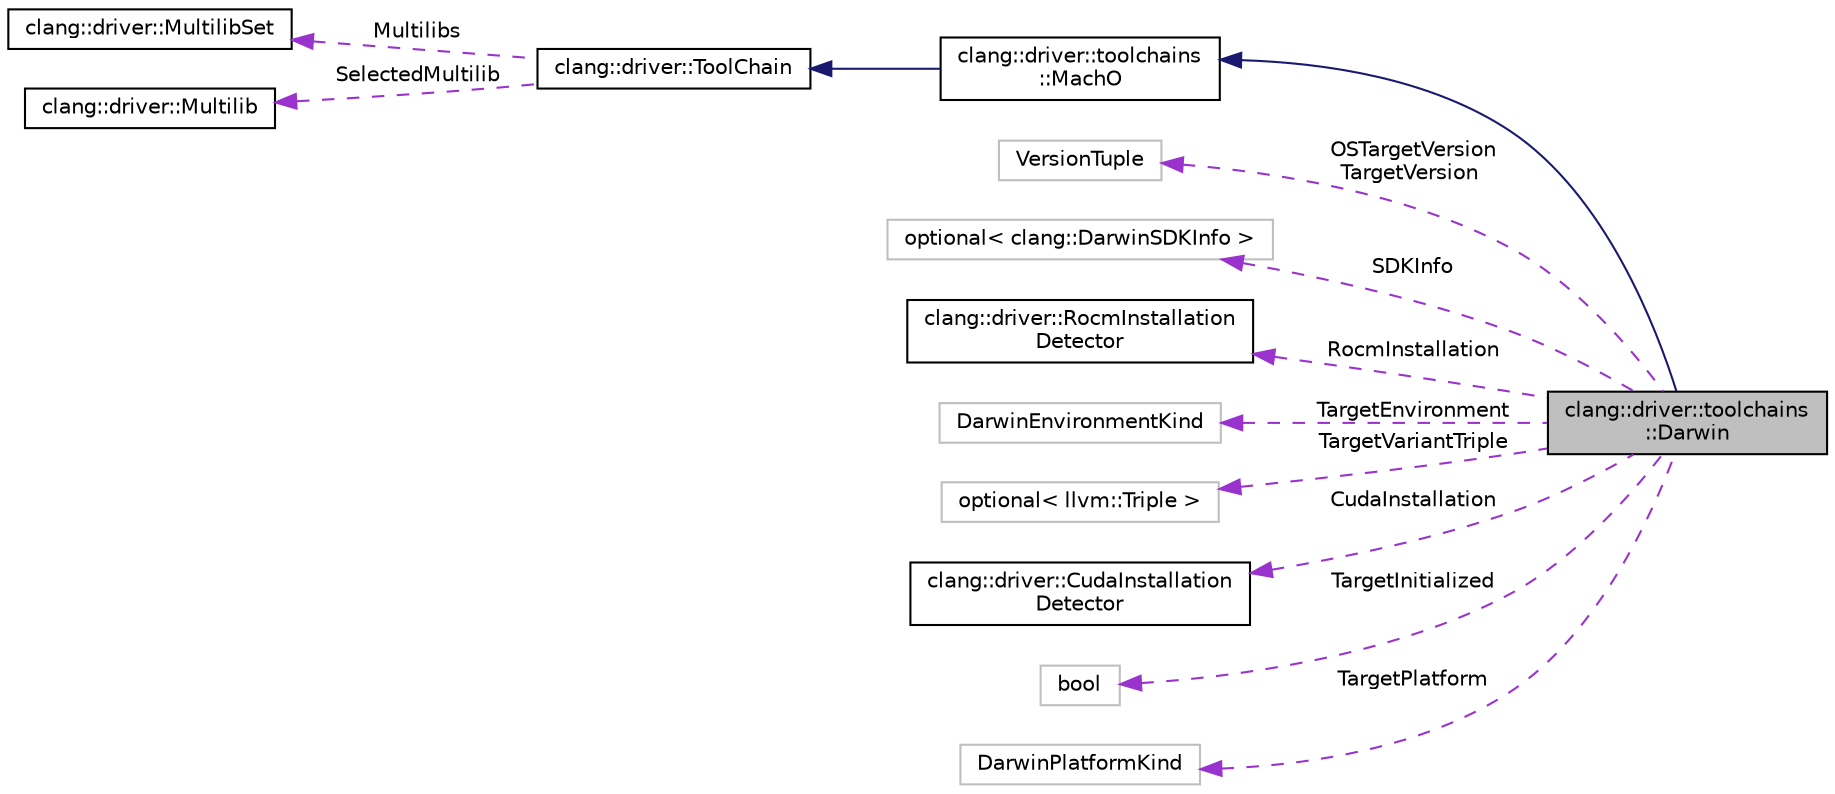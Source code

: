 digraph "clang::driver::toolchains::Darwin"
{
 // LATEX_PDF_SIZE
  bgcolor="transparent";
  edge [fontname="Helvetica",fontsize="10",labelfontname="Helvetica",labelfontsize="10"];
  node [fontname="Helvetica",fontsize="10",shape=record];
  rankdir="LR";
  Node1 [label="clang::driver::toolchains\l::Darwin",height=0.2,width=0.4,color="black", fillcolor="grey75", style="filled", fontcolor="black",tooltip="Darwin - The base Darwin tool chain."];
  Node2 -> Node1 [dir="back",color="midnightblue",fontsize="10",style="solid",fontname="Helvetica"];
  Node2 [label="clang::driver::toolchains\l::MachO",height=0.2,width=0.4,color="black",URL="$classclang_1_1driver_1_1toolchains_1_1MachO.html",tooltip=" "];
  Node3 -> Node2 [dir="back",color="midnightblue",fontsize="10",style="solid",fontname="Helvetica"];
  Node3 [label="clang::driver::ToolChain",height=0.2,width=0.4,color="black",URL="$classclang_1_1driver_1_1ToolChain.html",tooltip="ToolChain - Access to tools for a single platform."];
  Node4 -> Node3 [dir="back",color="darkorchid3",fontsize="10",style="dashed",label=" Multilibs" ,fontname="Helvetica"];
  Node4 [label="clang::driver::MultilibSet",height=0.2,width=0.4,color="black",URL="$classclang_1_1driver_1_1MultilibSet.html",tooltip=" "];
  Node5 -> Node3 [dir="back",color="darkorchid3",fontsize="10",style="dashed",label=" SelectedMultilib" ,fontname="Helvetica"];
  Node5 [label="clang::driver::Multilib",height=0.2,width=0.4,color="black",URL="$classclang_1_1driver_1_1Multilib.html",tooltip="This corresponds to a single GCC Multilib, or a segment of one controlled by a command line flag."];
  Node6 -> Node1 [dir="back",color="darkorchid3",fontsize="10",style="dashed",label=" OSTargetVersion\nTargetVersion" ,fontname="Helvetica"];
  Node6 [label="VersionTuple",height=0.2,width=0.4,color="grey75",tooltip=" "];
  Node7 -> Node1 [dir="back",color="darkorchid3",fontsize="10",style="dashed",label=" SDKInfo" ,fontname="Helvetica"];
  Node7 [label="optional\< clang::DarwinSDKInfo \>",height=0.2,width=0.4,color="grey75",tooltip=" "];
  Node8 -> Node1 [dir="back",color="darkorchid3",fontsize="10",style="dashed",label=" RocmInstallation" ,fontname="Helvetica"];
  Node8 [label="clang::driver::RocmInstallation\lDetector",height=0.2,width=0.4,color="black",URL="$classclang_1_1driver_1_1RocmInstallationDetector.html",tooltip="A class to find a viable ROCM installation TODO: Generalize to handle libclc."];
  Node9 -> Node1 [dir="back",color="darkorchid3",fontsize="10",style="dashed",label=" TargetEnvironment" ,fontname="Helvetica"];
  Node9 [label="DarwinEnvironmentKind",height=0.2,width=0.4,color="grey75",tooltip=" "];
  Node10 -> Node1 [dir="back",color="darkorchid3",fontsize="10",style="dashed",label=" TargetVariantTriple" ,fontname="Helvetica"];
  Node10 [label="optional\< llvm::Triple \>",height=0.2,width=0.4,color="grey75",tooltip=" "];
  Node11 -> Node1 [dir="back",color="darkorchid3",fontsize="10",style="dashed",label=" CudaInstallation" ,fontname="Helvetica"];
  Node11 [label="clang::driver::CudaInstallation\lDetector",height=0.2,width=0.4,color="black",URL="$classclang_1_1driver_1_1CudaInstallationDetector.html",tooltip="A class to find a viable CUDA installation."];
  Node12 -> Node1 [dir="back",color="darkorchid3",fontsize="10",style="dashed",label=" TargetInitialized" ,fontname="Helvetica"];
  Node12 [label="bool",height=0.2,width=0.4,color="grey75",tooltip=" "];
  Node13 -> Node1 [dir="back",color="darkorchid3",fontsize="10",style="dashed",label=" TargetPlatform" ,fontname="Helvetica"];
  Node13 [label="DarwinPlatformKind",height=0.2,width=0.4,color="grey75",tooltip=" "];
}
